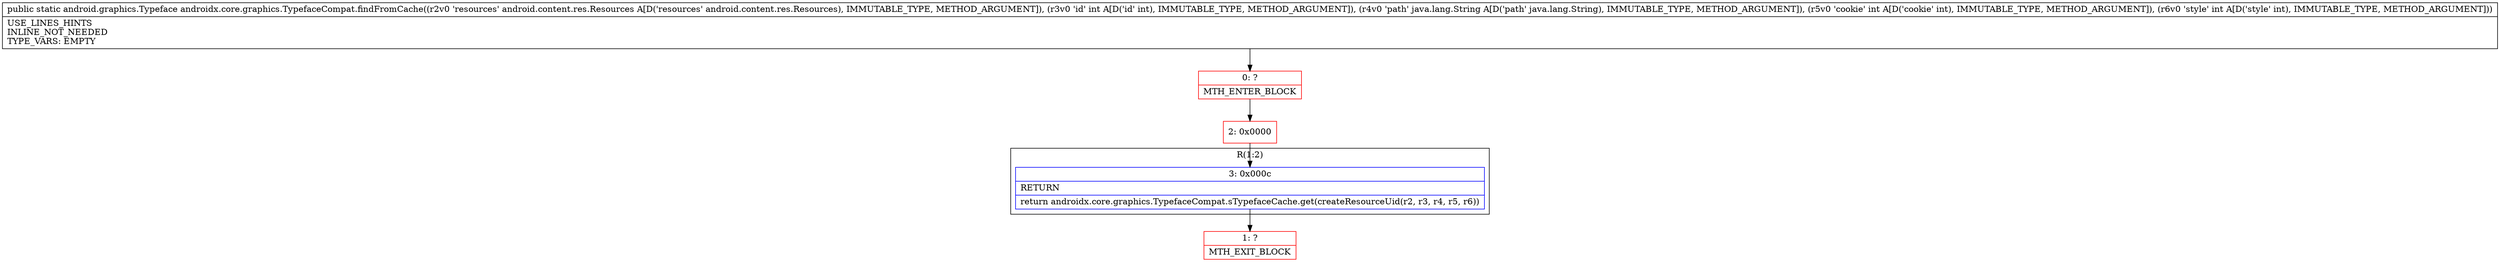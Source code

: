 digraph "CFG forandroidx.core.graphics.TypefaceCompat.findFromCache(Landroid\/content\/res\/Resources;ILjava\/lang\/String;II)Landroid\/graphics\/Typeface;" {
subgraph cluster_Region_288587028 {
label = "R(1:2)";
node [shape=record,color=blue];
Node_3 [shape=record,label="{3\:\ 0x000c|RETURN\l|return androidx.core.graphics.TypefaceCompat.sTypefaceCache.get(createResourceUid(r2, r3, r4, r5, r6))\l}"];
}
Node_0 [shape=record,color=red,label="{0\:\ ?|MTH_ENTER_BLOCK\l}"];
Node_2 [shape=record,color=red,label="{2\:\ 0x0000}"];
Node_1 [shape=record,color=red,label="{1\:\ ?|MTH_EXIT_BLOCK\l}"];
MethodNode[shape=record,label="{public static android.graphics.Typeface androidx.core.graphics.TypefaceCompat.findFromCache((r2v0 'resources' android.content.res.Resources A[D('resources' android.content.res.Resources), IMMUTABLE_TYPE, METHOD_ARGUMENT]), (r3v0 'id' int A[D('id' int), IMMUTABLE_TYPE, METHOD_ARGUMENT]), (r4v0 'path' java.lang.String A[D('path' java.lang.String), IMMUTABLE_TYPE, METHOD_ARGUMENT]), (r5v0 'cookie' int A[D('cookie' int), IMMUTABLE_TYPE, METHOD_ARGUMENT]), (r6v0 'style' int A[D('style' int), IMMUTABLE_TYPE, METHOD_ARGUMENT]))  | USE_LINES_HINTS\lINLINE_NOT_NEEDED\lTYPE_VARS: EMPTY\l}"];
MethodNode -> Node_0;Node_3 -> Node_1;
Node_0 -> Node_2;
Node_2 -> Node_3;
}

